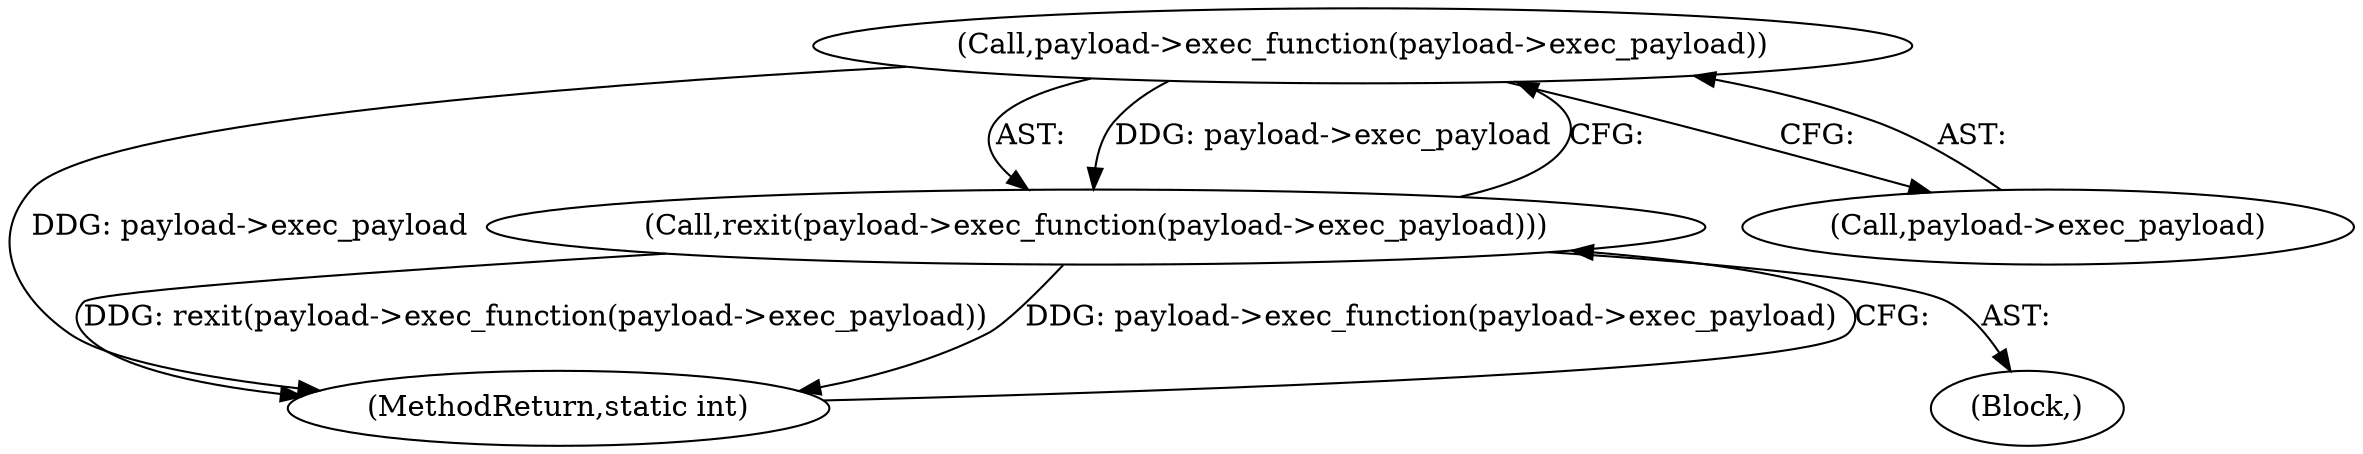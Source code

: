 digraph "0_lxc_81f466d05f2a89cb4f122ef7f593ff3f279b165c@pointer" {
"1000740" [label="(Call,payload->exec_function(payload->exec_payload))"];
"1000739" [label="(Call,rexit(payload->exec_function(payload->exec_payload)))"];
"1000744" [label="(MethodReturn,static int)"];
"1000739" [label="(Call,rexit(payload->exec_function(payload->exec_payload)))"];
"1000740" [label="(Call,payload->exec_function(payload->exec_payload))"];
"1000741" [label="(Call,payload->exec_payload)"];
"1000119" [label="(Block,)"];
"1000740" -> "1000739"  [label="AST: "];
"1000740" -> "1000741"  [label="CFG: "];
"1000741" -> "1000740"  [label="AST: "];
"1000739" -> "1000740"  [label="CFG: "];
"1000740" -> "1000744"  [label="DDG: payload->exec_payload"];
"1000740" -> "1000739"  [label="DDG: payload->exec_payload"];
"1000739" -> "1000119"  [label="AST: "];
"1000744" -> "1000739"  [label="CFG: "];
"1000739" -> "1000744"  [label="DDG: rexit(payload->exec_function(payload->exec_payload))"];
"1000739" -> "1000744"  [label="DDG: payload->exec_function(payload->exec_payload)"];
}
